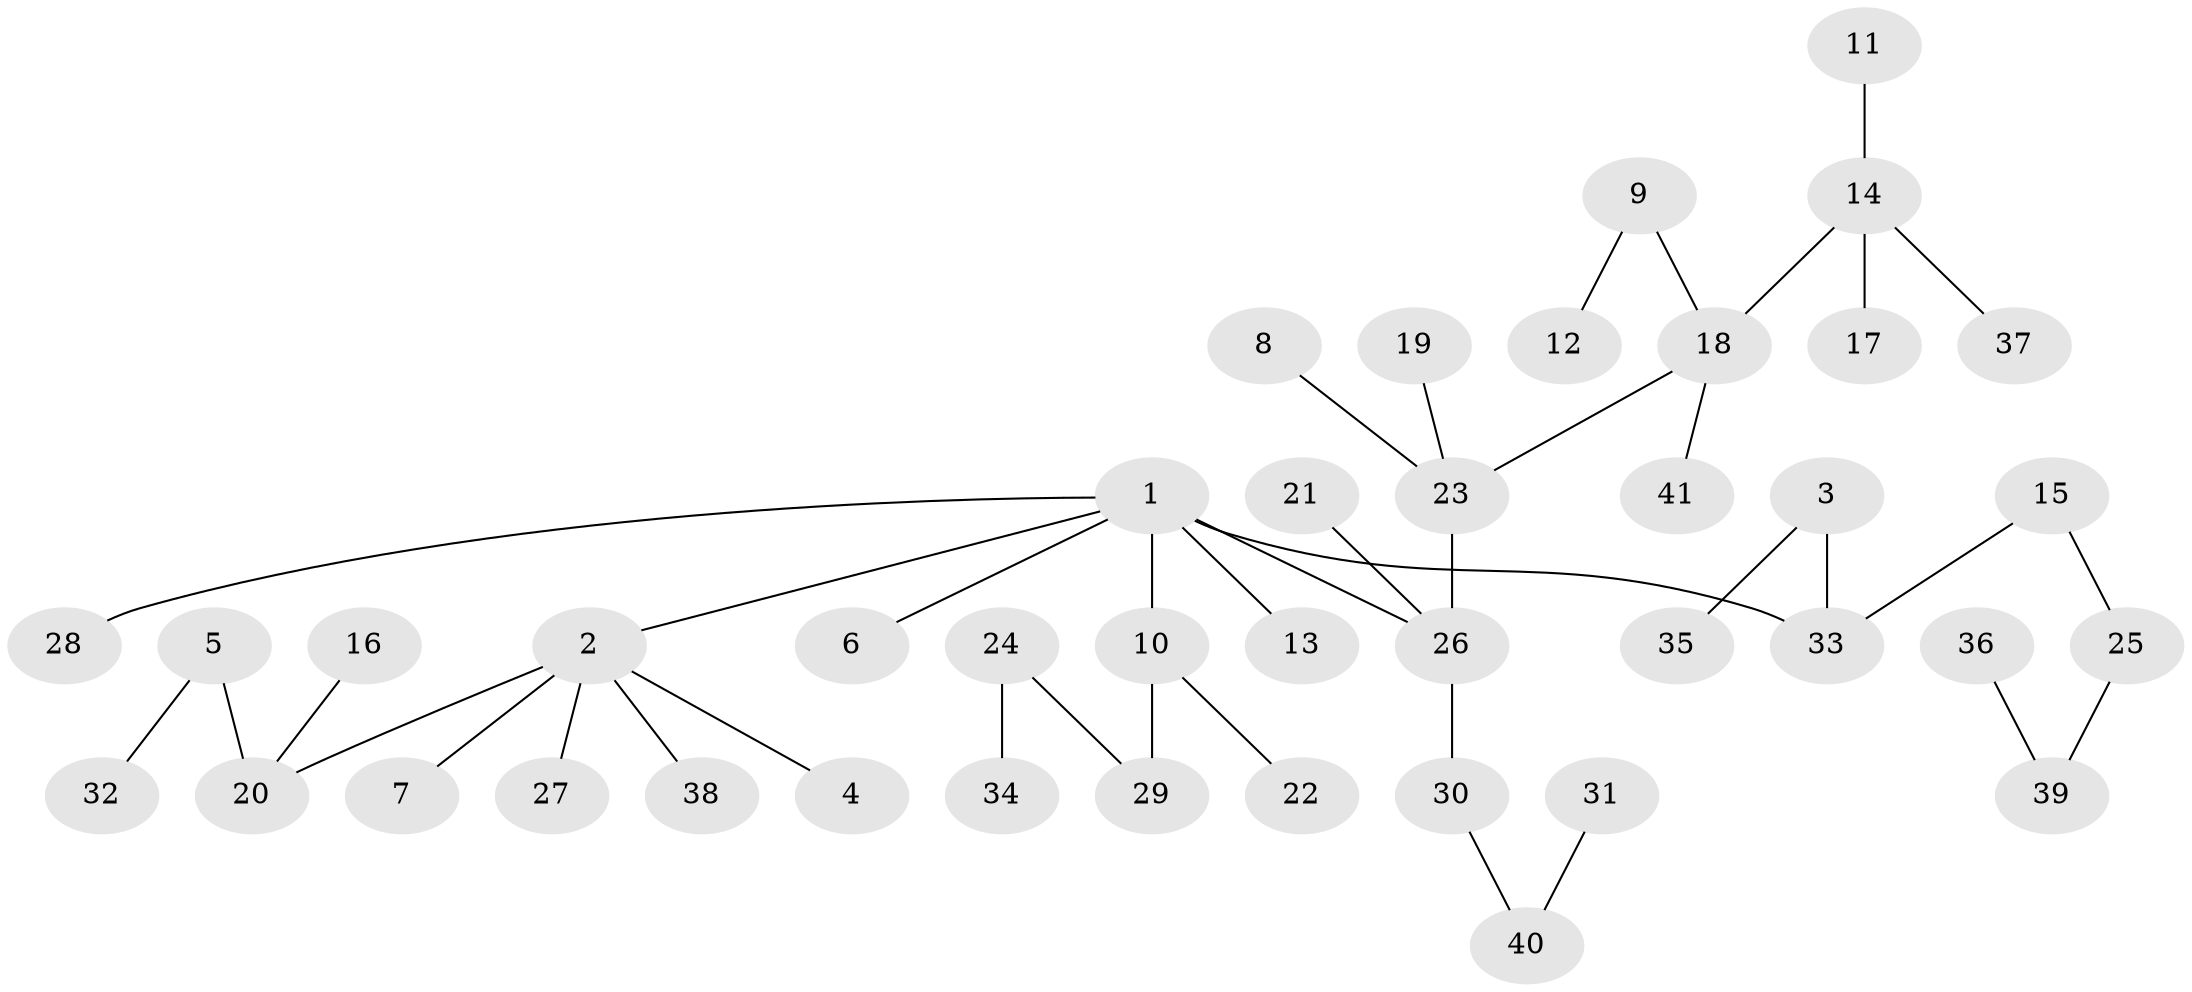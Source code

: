 // original degree distribution, {4: 0.06097560975609756, 5: 0.04878048780487805, 2: 0.36585365853658536, 6: 0.012195121951219513, 3: 0.08536585365853659, 1: 0.4268292682926829}
// Generated by graph-tools (version 1.1) at 2025/50/03/09/25 03:50:16]
// undirected, 41 vertices, 40 edges
graph export_dot {
graph [start="1"]
  node [color=gray90,style=filled];
  1;
  2;
  3;
  4;
  5;
  6;
  7;
  8;
  9;
  10;
  11;
  12;
  13;
  14;
  15;
  16;
  17;
  18;
  19;
  20;
  21;
  22;
  23;
  24;
  25;
  26;
  27;
  28;
  29;
  30;
  31;
  32;
  33;
  34;
  35;
  36;
  37;
  38;
  39;
  40;
  41;
  1 -- 2 [weight=1.0];
  1 -- 6 [weight=1.0];
  1 -- 10 [weight=1.0];
  1 -- 13 [weight=1.0];
  1 -- 26 [weight=1.0];
  1 -- 28 [weight=1.0];
  1 -- 33 [weight=1.0];
  2 -- 4 [weight=1.0];
  2 -- 7 [weight=1.0];
  2 -- 20 [weight=1.0];
  2 -- 27 [weight=1.0];
  2 -- 38 [weight=1.0];
  3 -- 33 [weight=1.0];
  3 -- 35 [weight=1.0];
  5 -- 20 [weight=1.0];
  5 -- 32 [weight=1.0];
  8 -- 23 [weight=1.0];
  9 -- 12 [weight=1.0];
  9 -- 18 [weight=1.0];
  10 -- 22 [weight=1.0];
  10 -- 29 [weight=1.0];
  11 -- 14 [weight=1.0];
  14 -- 17 [weight=1.0];
  14 -- 18 [weight=1.0];
  14 -- 37 [weight=1.0];
  15 -- 25 [weight=1.0];
  15 -- 33 [weight=1.0];
  16 -- 20 [weight=1.0];
  18 -- 23 [weight=1.0];
  18 -- 41 [weight=1.0];
  19 -- 23 [weight=1.0];
  21 -- 26 [weight=1.0];
  23 -- 26 [weight=1.0];
  24 -- 29 [weight=1.0];
  24 -- 34 [weight=1.0];
  25 -- 39 [weight=1.0];
  26 -- 30 [weight=1.0];
  30 -- 40 [weight=1.0];
  31 -- 40 [weight=1.0];
  36 -- 39 [weight=1.0];
}
